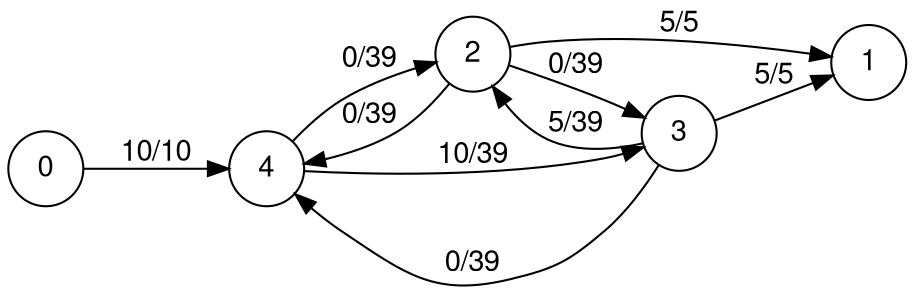 digraph outgraph {
		fontname="Helvetica,Arial,sans-serif"
		node [fontname="Helvetica,Arial,sans-serif"]
		edge [fontname="Helvetica,Arial,sans-serif"]
		rankdir=LR;
		node [shape = circle]; 0 1 2 3 4
	2 -> 3 [label = "0/39"];
	2 -> 4 [label = "0/39"];
	2 -> 1 [label = "5/5"];
	3 -> 2 [label = "5/39"];
	3 -> 4 [label = "0/39"];
	3 -> 1 [label = "5/5"];
	4 -> 2 [label = "0/39"];
	4 -> 3 [label = "10/39"];
	0 -> 4 [label = "10/10"];
}

